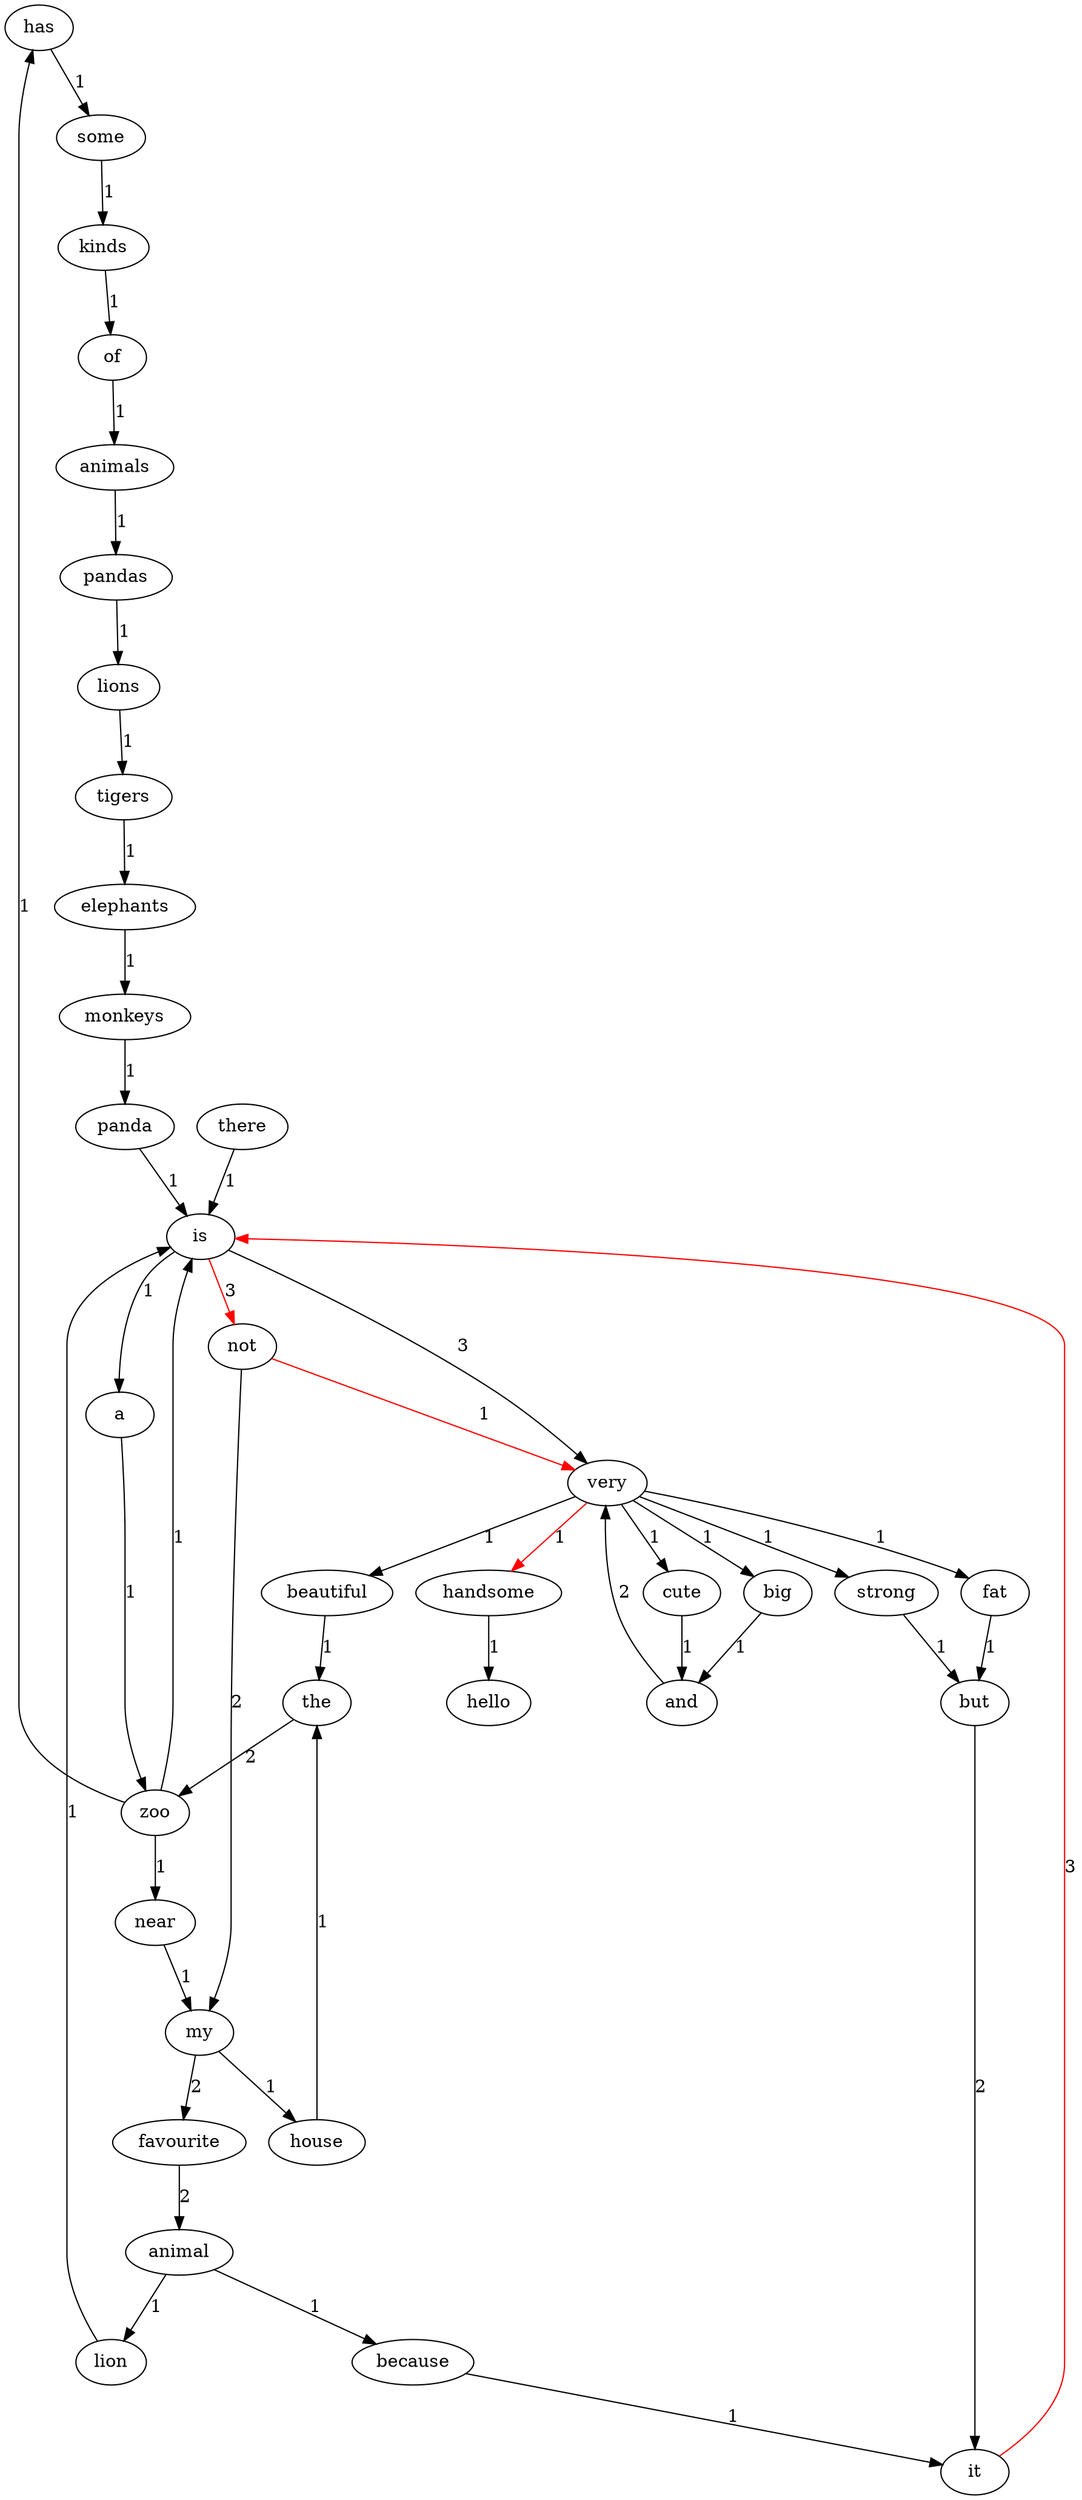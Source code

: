 digraph G {
	"has"->"some"[label=1]
	"kinds"->"of"[label=1]
	"not"->"very"[label=1 color=red]
	"not"->"my"[label=2]
	"animals"->"pandas"[label=1]
	"it"->"is"[label=3 color=red]
	"because"->"it"[label=1]
	"is"->"not"[label=3 color=red]
	"is"->"very"[label=3]
	"is"->"a"[label=1]
	"strong"->"but"[label=1]
	"beautiful"->"the"[label=1]
	"animal"->"because"[label=1]
	"animal"->"lion"[label=1]
	"panda"->"is"[label=1]
	"the"->"zoo"[label=2]
	"house"->"the"[label=1]
	"some"->"kinds"[label=1]
	"monkeys"->"panda"[label=1]
	"my"->"favourite"[label=2]
	"my"->"house"[label=1]
	"favourite"->"animal"[label=2]
	"but"->"it"[label=2]
	"there"->"is"[label=1]
	"lion"->"is"[label=1]
	"tigers"->"elephants"[label=1]
	"of"->"animals"[label=1]
	"lions"->"tigers"[label=1]
	"very"->"handsome"[label=1 color=red]
	"very"->"strong"[label=1]
	"very"->"fat"[label=1]
	"very"->"cute"[label=1]
	"very"->"beautiful"[label=1]
	"very"->"big"[label=1]
	"elephants"->"monkeys"[label=1]
	"big"->"and"[label=1]
	"cute"->"and"[label=1]
	"handsome"->"hello"[label=1]
	"near"->"my"[label=1]
	"pandas"->"lions"[label=1]
	"zoo"->"has"[label=1]
	"zoo"->"is"[label=1]
	"zoo"->"near"[label=1]
	"a"->"zoo"[label=1]
	"fat"->"but"[label=1]
	"and"->"very"[label=2]
}